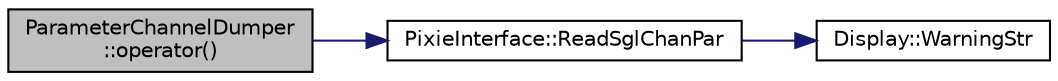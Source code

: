 digraph "ParameterChannelDumper::operator()"
{
  edge [fontname="Helvetica",fontsize="10",labelfontname="Helvetica",labelfontsize="10"];
  node [fontname="Helvetica",fontsize="10",shape=record];
  rankdir="LR";
  Node1 [label="ParameterChannelDumper\l::operator()",height=0.2,width=0.4,color="black", fillcolor="grey75", style="filled", fontcolor="black"];
  Node1 -> Node2 [color="midnightblue",fontsize="10",style="solid",fontname="Helvetica"];
  Node2 [label="PixieInterface::ReadSglChanPar",height=0.2,width=0.4,color="black", fillcolor="white", style="filled",URL="$d9/dc6/class_pixie_interface.html#ab9aa18adad4d33916a225e1ad2d7d177"];
  Node2 -> Node3 [color="midnightblue",fontsize="10",style="solid",fontname="Helvetica"];
  Node3 [label="Display::WarningStr",height=0.2,width=0.4,color="black", fillcolor="white", style="filled",URL="$da/d6a/namespace_display.html#a0ca7c8835e858cf0b1e0cce72a41ab9c"];
}
